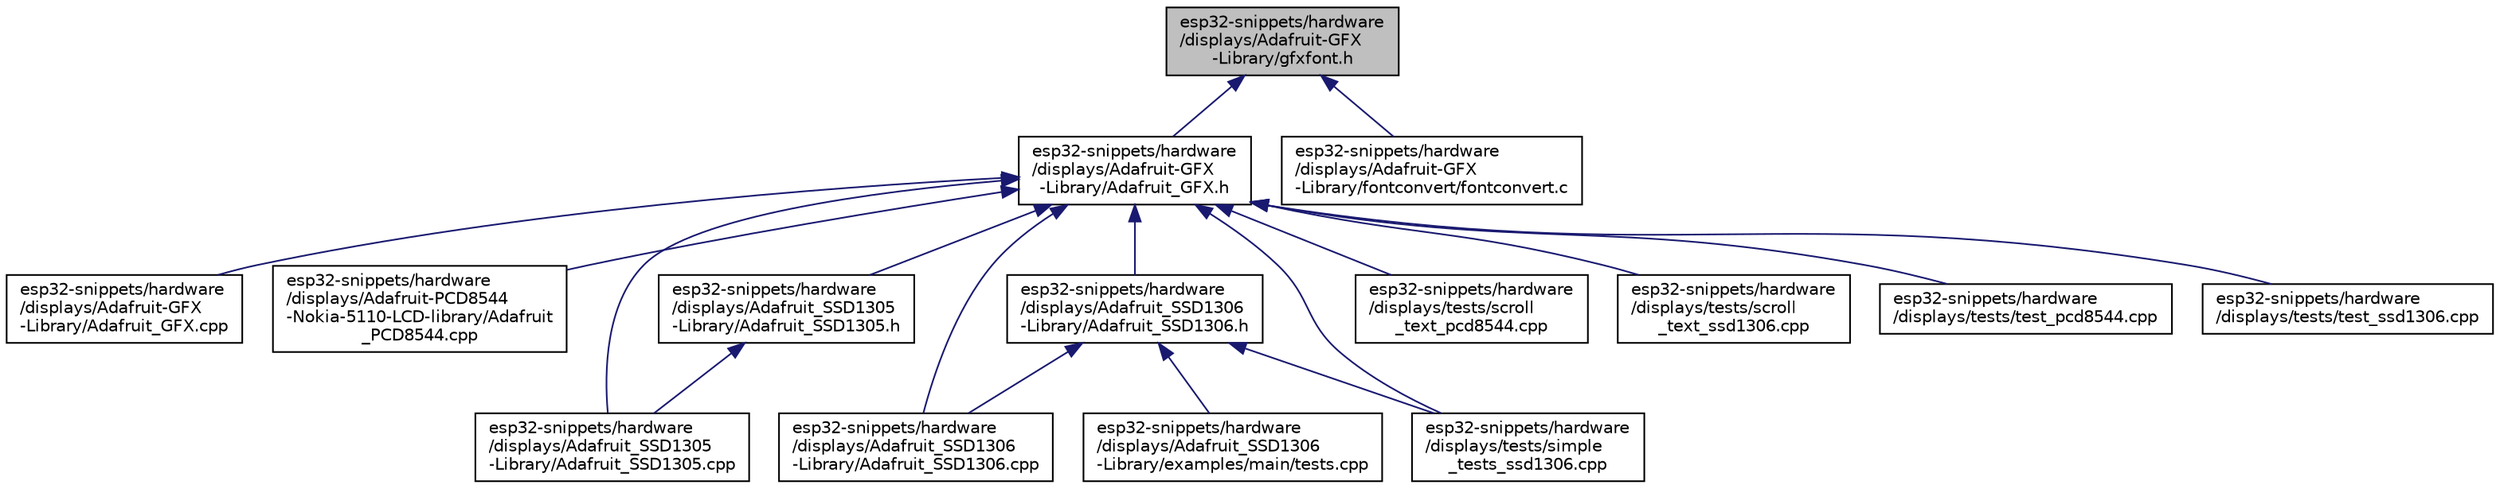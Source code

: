 digraph "esp32-snippets/hardware/displays/Adafruit-GFX-Library/gfxfont.h"
{
  edge [fontname="Helvetica",fontsize="10",labelfontname="Helvetica",labelfontsize="10"];
  node [fontname="Helvetica",fontsize="10",shape=record];
  Node1 [label="esp32-snippets/hardware\l/displays/Adafruit-GFX\l-Library/gfxfont.h",height=0.2,width=0.4,color="black", fillcolor="grey75", style="filled", fontcolor="black"];
  Node1 -> Node2 [dir="back",color="midnightblue",fontsize="10",style="solid",fontname="Helvetica"];
  Node2 [label="esp32-snippets/hardware\l/displays/Adafruit-GFX\l-Library/Adafruit_GFX.h",height=0.2,width=0.4,color="black", fillcolor="white", style="filled",URL="$_adafruit___g_f_x_8h.html"];
  Node2 -> Node3 [dir="back",color="midnightblue",fontsize="10",style="solid",fontname="Helvetica"];
  Node3 [label="esp32-snippets/hardware\l/displays/Adafruit-GFX\l-Library/Adafruit_GFX.cpp",height=0.2,width=0.4,color="black", fillcolor="white", style="filled",URL="$_adafruit___g_f_x_8cpp.html"];
  Node2 -> Node4 [dir="back",color="midnightblue",fontsize="10",style="solid",fontname="Helvetica"];
  Node4 [label="esp32-snippets/hardware\l/displays/Adafruit-PCD8544\l-Nokia-5110-LCD-library/Adafruit\l_PCD8544.cpp",height=0.2,width=0.4,color="black", fillcolor="white", style="filled",URL="$_adafruit___p_c_d8544_8cpp.html"];
  Node2 -> Node5 [dir="back",color="midnightblue",fontsize="10",style="solid",fontname="Helvetica"];
  Node5 [label="esp32-snippets/hardware\l/displays/Adafruit_SSD1305\l-Library/Adafruit_SSD1305.cpp",height=0.2,width=0.4,color="black", fillcolor="white", style="filled",URL="$_adafruit___s_s_d1305_8cpp.html"];
  Node2 -> Node6 [dir="back",color="midnightblue",fontsize="10",style="solid",fontname="Helvetica"];
  Node6 [label="esp32-snippets/hardware\l/displays/Adafruit_SSD1305\l-Library/Adafruit_SSD1305.h",height=0.2,width=0.4,color="black", fillcolor="white", style="filled",URL="$_adafruit___s_s_d1305_8h.html"];
  Node6 -> Node5 [dir="back",color="midnightblue",fontsize="10",style="solid",fontname="Helvetica"];
  Node2 -> Node7 [dir="back",color="midnightblue",fontsize="10",style="solid",fontname="Helvetica"];
  Node7 [label="esp32-snippets/hardware\l/displays/Adafruit_SSD1306\l-Library/Adafruit_SSD1306.cpp",height=0.2,width=0.4,color="black", fillcolor="white", style="filled",URL="$_adafruit___s_s_d1306_8cpp.html"];
  Node2 -> Node8 [dir="back",color="midnightblue",fontsize="10",style="solid",fontname="Helvetica"];
  Node8 [label="esp32-snippets/hardware\l/displays/Adafruit_SSD1306\l-Library/Adafruit_SSD1306.h",height=0.2,width=0.4,color="black", fillcolor="white", style="filled",URL="$_adafruit___s_s_d1306_8h.html"];
  Node8 -> Node7 [dir="back",color="midnightblue",fontsize="10",style="solid",fontname="Helvetica"];
  Node8 -> Node9 [dir="back",color="midnightblue",fontsize="10",style="solid",fontname="Helvetica"];
  Node9 [label="esp32-snippets/hardware\l/displays/Adafruit_SSD1306\l-Library/examples/main/tests.cpp",height=0.2,width=0.4,color="black", fillcolor="white", style="filled",URL="$tests_8cpp.html"];
  Node8 -> Node10 [dir="back",color="midnightblue",fontsize="10",style="solid",fontname="Helvetica"];
  Node10 [label="esp32-snippets/hardware\l/displays/tests/simple\l_tests_ssd1306.cpp",height=0.2,width=0.4,color="black", fillcolor="white", style="filled",URL="$simple__tests__ssd1306_8cpp.html"];
  Node2 -> Node11 [dir="back",color="midnightblue",fontsize="10",style="solid",fontname="Helvetica"];
  Node11 [label="esp32-snippets/hardware\l/displays/tests/scroll\l_text_pcd8544.cpp",height=0.2,width=0.4,color="black", fillcolor="white", style="filled",URL="$scroll__text__pcd8544_8cpp.html"];
  Node2 -> Node12 [dir="back",color="midnightblue",fontsize="10",style="solid",fontname="Helvetica"];
  Node12 [label="esp32-snippets/hardware\l/displays/tests/scroll\l_text_ssd1306.cpp",height=0.2,width=0.4,color="black", fillcolor="white", style="filled",URL="$scroll__text__ssd1306_8cpp.html"];
  Node2 -> Node10 [dir="back",color="midnightblue",fontsize="10",style="solid",fontname="Helvetica"];
  Node2 -> Node13 [dir="back",color="midnightblue",fontsize="10",style="solid",fontname="Helvetica"];
  Node13 [label="esp32-snippets/hardware\l/displays/tests/test_pcd8544.cpp",height=0.2,width=0.4,color="black", fillcolor="white", style="filled",URL="$test__pcd8544_8cpp.html"];
  Node2 -> Node14 [dir="back",color="midnightblue",fontsize="10",style="solid",fontname="Helvetica"];
  Node14 [label="esp32-snippets/hardware\l/displays/tests/test_ssd1306.cpp",height=0.2,width=0.4,color="black", fillcolor="white", style="filled",URL="$test__ssd1306_8cpp.html"];
  Node1 -> Node15 [dir="back",color="midnightblue",fontsize="10",style="solid",fontname="Helvetica"];
  Node15 [label="esp32-snippets/hardware\l/displays/Adafruit-GFX\l-Library/fontconvert/fontconvert.c",height=0.2,width=0.4,color="black", fillcolor="white", style="filled",URL="$fontconvert_8c.html"];
}
